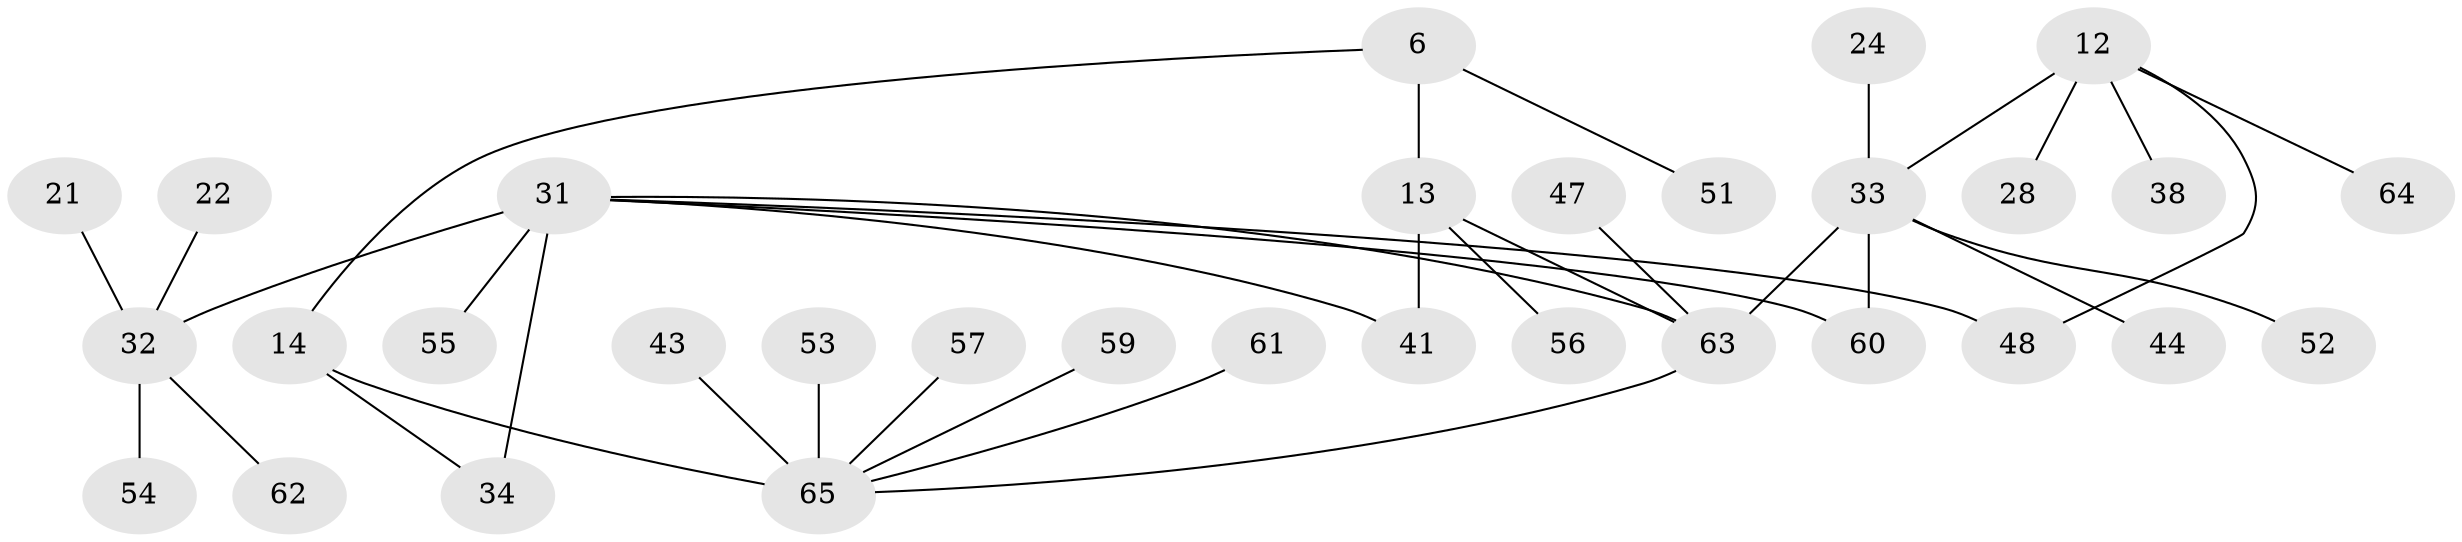 // original degree distribution, {4: 0.07692307692307693, 5: 0.1076923076923077, 3: 0.12307692307692308, 6: 0.03076923076923077, 2: 0.3076923076923077, 1: 0.35384615384615387}
// Generated by graph-tools (version 1.1) at 2025/41/03/09/25 04:41:42]
// undirected, 32 vertices, 36 edges
graph export_dot {
graph [start="1"]
  node [color=gray90,style=filled];
  6 [super="+4"];
  12;
  13 [super="+3"];
  14;
  21;
  22;
  24;
  28;
  31 [super="+11+27"];
  32 [super="+8+15+18"];
  33 [super="+9"];
  34 [super="+20"];
  38;
  41 [super="+16"];
  43;
  44;
  47;
  48;
  51 [super="+30"];
  52 [super="+50"];
  53;
  54 [super="+29"];
  55 [super="+23"];
  56;
  57;
  59;
  60;
  61;
  62;
  63 [super="+49+26+37"];
  64 [super="+17+46"];
  65 [super="+42+58+45+35"];
  6 -- 13 [weight=2];
  6 -- 14;
  6 -- 51;
  12 -- 28;
  12 -- 38;
  12 -- 33 [weight=2];
  12 -- 48;
  12 -- 64;
  13 -- 56;
  13 -- 41;
  13 -- 63;
  14 -- 34;
  14 -- 65 [weight=3];
  21 -- 32;
  22 -- 32;
  24 -- 33;
  31 -- 60;
  31 -- 32 [weight=3];
  31 -- 48;
  31 -- 41;
  31 -- 63;
  31 -- 34;
  31 -- 55;
  32 -- 54 [weight=2];
  32 -- 62;
  33 -- 60;
  33 -- 63 [weight=2];
  33 -- 44;
  33 -- 52;
  43 -- 65;
  47 -- 63;
  53 -- 65;
  57 -- 65;
  59 -- 65;
  61 -- 65;
  63 -- 65;
}
